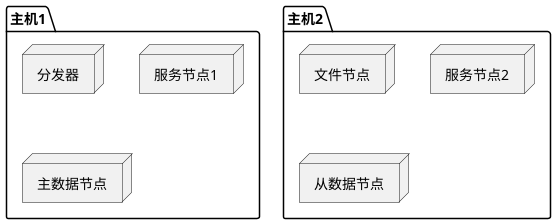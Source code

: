 @startuml

package 主机1 {
node 分发器
node 服务节点1
node 主数据节点
}

package 主机2 {
node 文件节点
node 服务节点2
node 从数据节点
}

@enduml